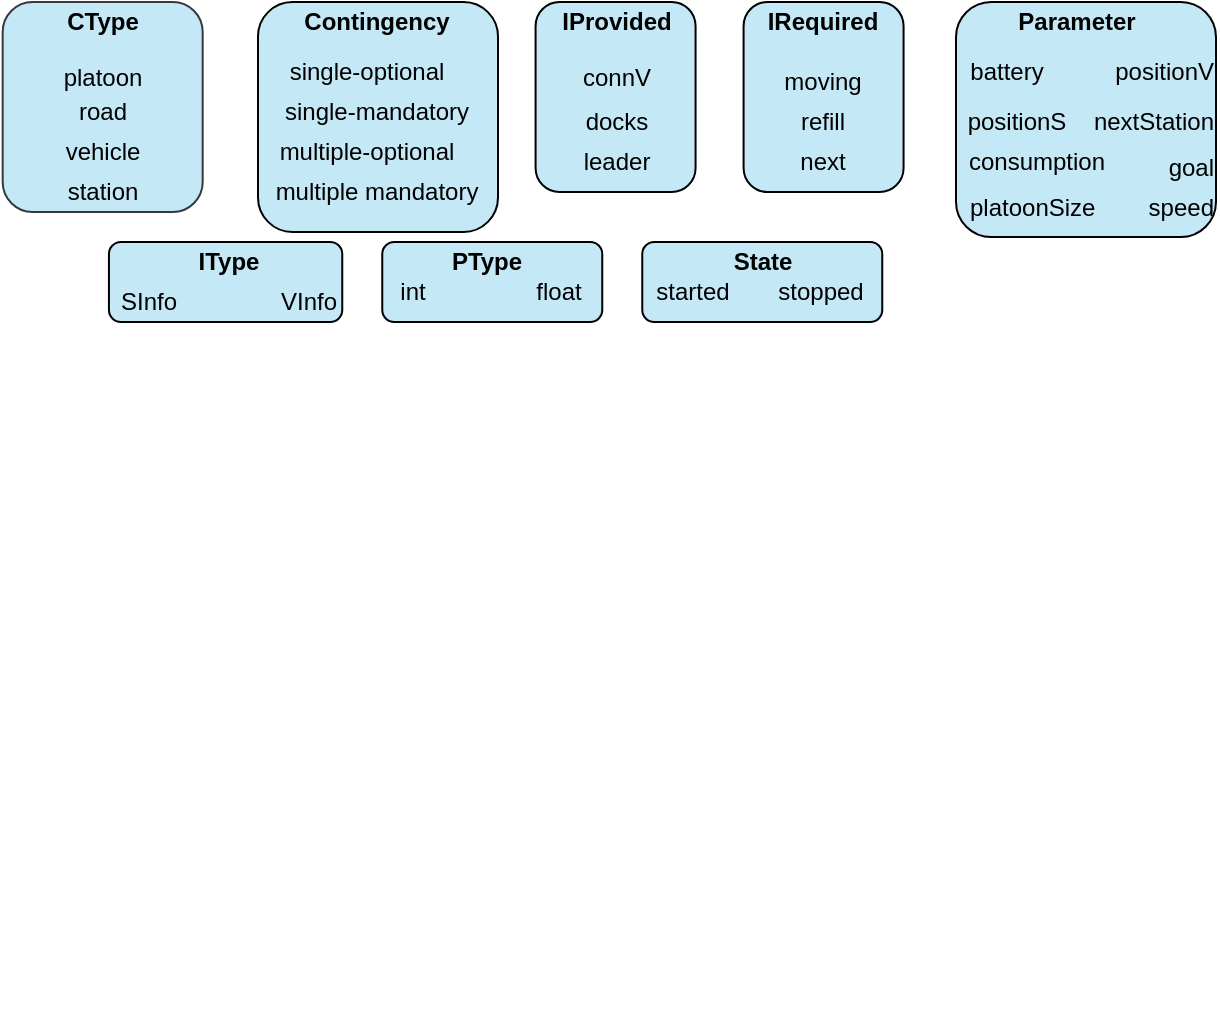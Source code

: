 <mxfile version="14.4.3" type="github">
  <diagram id="3Fb4z0XGUThVQZk8RID5" name="Page-1">
    <mxGraphModel dx="1355" dy="804" grid="1" gridSize="10" guides="1" tooltips="1" connect="1" arrows="1" fold="1" page="1" pageScale="1" pageWidth="827" pageHeight="1169" math="0" shadow="0">
      <root>
        <mxCell id="0" />
        <mxCell id="1" parent="0" />
        <mxCell id="AFIAiBZsqAD6h3aXdUzZ-112" value="" style="rounded=1;whiteSpace=wrap;html=1;fillColor=#C4E8F5;" parent="1" vertex="1">
          <mxGeometry x="223.13" y="160" width="110" height="40" as="geometry" />
        </mxCell>
        <mxCell id="AFIAiBZsqAD6h3aXdUzZ-107" value="" style="rounded=1;whiteSpace=wrap;html=1;fillColor=#C4E8F5;" parent="1" vertex="1">
          <mxGeometry x="86.47" y="160" width="116.66" height="40" as="geometry" />
        </mxCell>
        <mxCell id="AFIAiBZsqAD6h3aXdUzZ-104" value="" style="rounded=1;whiteSpace=wrap;html=1;fillColor=#C4E8F5;" parent="1" vertex="1">
          <mxGeometry x="510" y="40" width="130" height="117.5" as="geometry" />
        </mxCell>
        <mxCell id="AFIAiBZsqAD6h3aXdUzZ-102" value="" style="rounded=1;whiteSpace=wrap;html=1;fillColor=#C4E8F5;" parent="1" vertex="1">
          <mxGeometry x="299.79" y="40" width="80" height="95" as="geometry" />
        </mxCell>
        <mxCell id="AFIAiBZsqAD6h3aXdUzZ-100" value="" style="rounded=1;whiteSpace=wrap;html=1;fillColor=#C4E8F5;" parent="1" vertex="1">
          <mxGeometry x="403.79" y="40" width="80" height="95" as="geometry" />
        </mxCell>
        <mxCell id="AFIAiBZsqAD6h3aXdUzZ-98" value="" style="rounded=1;whiteSpace=wrap;html=1;fillColor=#C4E8F5;" parent="1" vertex="1">
          <mxGeometry x="161" y="40" width="120" height="115" as="geometry" />
        </mxCell>
        <mxCell id="AFIAiBZsqAD6h3aXdUzZ-96" value="" style="rounded=1;whiteSpace=wrap;html=1;strokeColor=#36393d;fillColor=#C4E8F5;" parent="1" vertex="1">
          <mxGeometry x="33.34" y="40" width="100" height="105" as="geometry" />
        </mxCell>
        <mxCell id="AFIAiBZsqAD6h3aXdUzZ-56" value="" style="rounded=0;orthogonalLoop=1;jettySize=auto;html=1;endArrow=halfCircle;endFill=0;endSize=6;strokeWidth=1;" parent="1" edge="1">
          <mxGeometry relative="1" as="geometry">
            <mxPoint x="193.37" y="537" as="sourcePoint" />
            <mxPoint x="193.37" y="537" as="targetPoint" />
          </mxGeometry>
        </mxCell>
        <mxCell id="AFIAiBZsqAD6h3aXdUzZ-77" value="single-optional" style="text;html=1;align=center;verticalAlign=middle;resizable=0;points=[];autosize=1;" parent="1" vertex="1">
          <mxGeometry x="170" y="65" width="90" height="20" as="geometry" />
        </mxCell>
        <mxCell id="AFIAiBZsqAD6h3aXdUzZ-78" value="single-mandatory" style="text;html=1;align=center;verticalAlign=middle;resizable=0;points=[];autosize=1;" parent="1" vertex="1">
          <mxGeometry x="165" y="85" width="110" height="20" as="geometry" />
        </mxCell>
        <mxCell id="AFIAiBZsqAD6h3aXdUzZ-79" value="multiple-optional" style="text;html=1;align=center;verticalAlign=middle;resizable=0;points=[];autosize=1;" parent="1" vertex="1">
          <mxGeometry x="165" y="105" width="100" height="20" as="geometry" />
        </mxCell>
        <mxCell id="AFIAiBZsqAD6h3aXdUzZ-80" value="multiple mandatory" style="text;html=1;align=center;verticalAlign=middle;resizable=0;points=[];autosize=1;" parent="1" vertex="1">
          <mxGeometry x="160" y="125" width="120" height="20" as="geometry" />
        </mxCell>
        <mxCell id="AFIAiBZsqAD6h3aXdUzZ-85" value="VInfo" style="text;html=1;align=center;verticalAlign=middle;resizable=0;points=[];autosize=1;" parent="1" vertex="1">
          <mxGeometry x="166.47" y="180" width="40" height="20" as="geometry" />
        </mxCell>
        <mxCell id="AFIAiBZsqAD6h3aXdUzZ-86" value="SInfo" style="text;html=1;align=center;verticalAlign=middle;resizable=0;points=[];autosize=1;" parent="1" vertex="1">
          <mxGeometry x="86.47" y="180" width="40" height="20" as="geometry" />
        </mxCell>
        <mxCell id="AFIAiBZsqAD6h3aXdUzZ-88" value="int" style="text;html=1;align=center;verticalAlign=middle;resizable=0;points=[];autosize=1;" parent="1" vertex="1">
          <mxGeometry x="223.13" y="175" width="30" height="20" as="geometry" />
        </mxCell>
        <mxCell id="AFIAiBZsqAD6h3aXdUzZ-89" value="float" style="text;html=1;align=center;verticalAlign=middle;resizable=0;points=[];autosize=1;" parent="1" vertex="1">
          <mxGeometry x="291.13" y="175" width="40" height="20" as="geometry" />
        </mxCell>
        <mxCell id="AFIAiBZsqAD6h3aXdUzZ-90" value="battery" style="text;html=1;align=center;verticalAlign=middle;resizable=0;points=[];autosize=1;" parent="1" vertex="1">
          <mxGeometry x="510" y="65" width="50" height="20" as="geometry" />
        </mxCell>
        <mxCell id="AFIAiBZsqAD6h3aXdUzZ-91" value="positionS" style="text;html=1;align=center;verticalAlign=middle;resizable=0;points=[];autosize=1;" parent="1" vertex="1">
          <mxGeometry x="510" y="90" width="60" height="20" as="geometry" />
        </mxCell>
        <mxCell id="AFIAiBZsqAD6h3aXdUzZ-92" value="positionV" style="text;html=1;align=right;verticalAlign=middle;resizable=0;points=[];autosize=1;" parent="1" vertex="1">
          <mxGeometry x="580" y="65" width="60" height="20" as="geometry" />
        </mxCell>
        <mxCell id="AFIAiBZsqAD6h3aXdUzZ-93" value="speed" style="text;html=1;align=right;verticalAlign=middle;resizable=0;points=[];autosize=1;" parent="1" vertex="1">
          <mxGeometry x="590" y="132.5" width="50" height="20" as="geometry" />
        </mxCell>
        <mxCell id="AFIAiBZsqAD6h3aXdUzZ-94" value="goal" style="text;html=1;align=right;verticalAlign=middle;resizable=0;points=[];autosize=1;" parent="1" vertex="1">
          <mxGeometry x="600" y="112.5" width="40" height="20" as="geometry" />
        </mxCell>
        <mxCell id="AFIAiBZsqAD6h3aXdUzZ-95" value="consumption" style="text;html=1;align=center;verticalAlign=middle;resizable=0;points=[];autosize=1;" parent="1" vertex="1">
          <mxGeometry x="510" y="110" width="80" height="20" as="geometry" />
        </mxCell>
        <mxCell id="AFIAiBZsqAD6h3aXdUzZ-97" value="&lt;b&gt;CType&lt;/b&gt;" style="text;html=1;align=center;verticalAlign=middle;resizable=0;points=[];autosize=1;" parent="1" vertex="1">
          <mxGeometry x="58.34" y="40" width="50" height="20" as="geometry" />
        </mxCell>
        <mxCell id="AFIAiBZsqAD6h3aXdUzZ-99" value="&lt;b&gt;Contingency&lt;/b&gt;" style="text;html=1;align=center;verticalAlign=middle;resizable=0;points=[];autosize=1;" parent="1" vertex="1">
          <mxGeometry x="175" y="40" width="90" height="20" as="geometry" />
        </mxCell>
        <mxCell id="AFIAiBZsqAD6h3aXdUzZ-101" value="&lt;b&gt;IRequired&lt;/b&gt;" style="text;html=1;align=center;verticalAlign=middle;resizable=0;points=[];autosize=1;" parent="1" vertex="1">
          <mxGeometry x="407.92" y="40" width="70" height="20" as="geometry" />
        </mxCell>
        <mxCell id="AFIAiBZsqAD6h3aXdUzZ-103" value="&lt;b&gt;IProvided&lt;/b&gt;" style="text;html=1;align=center;verticalAlign=middle;resizable=0;points=[];autosize=1;" parent="1" vertex="1">
          <mxGeometry x="304.79" y="40" width="70" height="20" as="geometry" />
        </mxCell>
        <mxCell id="AFIAiBZsqAD6h3aXdUzZ-105" value="&lt;b&gt;Parameter&lt;/b&gt;" style="text;html=1;align=center;verticalAlign=middle;resizable=0;points=[];autosize=1;" parent="1" vertex="1">
          <mxGeometry x="535" y="40" width="70" height="20" as="geometry" />
        </mxCell>
        <mxCell id="AFIAiBZsqAD6h3aXdUzZ-108" value="&lt;b&gt;IType&lt;/b&gt;" style="text;html=1;align=center;verticalAlign=middle;resizable=0;points=[];autosize=1;" parent="1" vertex="1">
          <mxGeometry x="121.47" y="160" width="50" height="20" as="geometry" />
        </mxCell>
        <mxCell id="AFIAiBZsqAD6h3aXdUzZ-111" value="&lt;b&gt;PType&lt;/b&gt;" style="text;html=1;align=center;verticalAlign=middle;resizable=0;points=[];autosize=1;" parent="1" vertex="1">
          <mxGeometry x="249.79" y="160" width="50" height="20" as="geometry" />
        </mxCell>
        <mxCell id="9FNO6Nep8n9pNZdF5bVJ-1" value="" style="rounded=1;whiteSpace=wrap;html=1;fillColor=#C4E8F5;" parent="1" vertex="1">
          <mxGeometry x="353.13" y="160" width="120" height="40" as="geometry" />
        </mxCell>
        <mxCell id="9FNO6Nep8n9pNZdF5bVJ-2" value="&lt;font style=&quot;font-size: 12px&quot;&gt;&lt;b&gt;State&lt;/b&gt;&lt;/font&gt;" style="text;html=1;align=center;verticalAlign=middle;resizable=0;points=[];autosize=1;" parent="1" vertex="1">
          <mxGeometry x="393.13" y="160" width="40" height="20" as="geometry" />
        </mxCell>
        <mxCell id="9FNO6Nep8n9pNZdF5bVJ-3" value="&lt;div&gt;road&lt;/div&gt;" style="text;html=1;align=center;verticalAlign=middle;resizable=0;points=[];autosize=1;" parent="1" vertex="1">
          <mxGeometry x="63.34" y="85" width="40" height="20" as="geometry" />
        </mxCell>
        <mxCell id="9FNO6Nep8n9pNZdF5bVJ-4" value="vehicle" style="text;html=1;align=center;verticalAlign=middle;resizable=0;points=[];autosize=1;" parent="1" vertex="1">
          <mxGeometry x="58.34" y="105" width="50" height="20" as="geometry" />
        </mxCell>
        <mxCell id="9FNO6Nep8n9pNZdF5bVJ-5" value="&lt;div&gt;platoon&lt;/div&gt;" style="text;html=1;align=center;verticalAlign=middle;resizable=0;points=[];autosize=1;" parent="1" vertex="1">
          <mxGeometry x="58.34" y="67.5" width="50" height="20" as="geometry" />
        </mxCell>
        <mxCell id="9FNO6Nep8n9pNZdF5bVJ-6" value="station" style="text;html=1;align=center;verticalAlign=middle;resizable=0;points=[];autosize=1;" parent="1" vertex="1">
          <mxGeometry x="58.34" y="125" width="50" height="20" as="geometry" />
        </mxCell>
        <mxCell id="9FNO6Nep8n9pNZdF5bVJ-8" value="started" style="text;html=1;align=center;verticalAlign=middle;resizable=0;points=[];autosize=1;" parent="1" vertex="1">
          <mxGeometry x="353.13" y="175" width="50" height="20" as="geometry" />
        </mxCell>
        <mxCell id="9FNO6Nep8n9pNZdF5bVJ-9" value="stopped" style="text;html=1;align=center;verticalAlign=middle;resizable=0;points=[];autosize=1;" parent="1" vertex="1">
          <mxGeometry x="411.88" y="175" width="60" height="20" as="geometry" />
        </mxCell>
        <mxCell id="9FNO6Nep8n9pNZdF5bVJ-11" value="moving" style="text;html=1;align=center;verticalAlign=middle;resizable=0;points=[];autosize=1;" parent="1" vertex="1">
          <mxGeometry x="417.92" y="70" width="50" height="20" as="geometry" />
        </mxCell>
        <mxCell id="9FNO6Nep8n9pNZdF5bVJ-12" value="refill" style="text;html=1;align=center;verticalAlign=middle;resizable=0;points=[];autosize=1;" parent="1" vertex="1">
          <mxGeometry x="422.92" y="90" width="40" height="20" as="geometry" />
        </mxCell>
        <mxCell id="9FNO6Nep8n9pNZdF5bVJ-13" value="&lt;div&gt;next&lt;/div&gt;" style="text;html=1;align=center;verticalAlign=middle;resizable=0;points=[];autosize=1;" parent="1" vertex="1">
          <mxGeometry x="422.92" y="110" width="40" height="20" as="geometry" />
        </mxCell>
        <mxCell id="9FNO6Nep8n9pNZdF5bVJ-14" value="leader" style="text;html=1;align=center;verticalAlign=middle;resizable=0;points=[];autosize=1;" parent="1" vertex="1">
          <mxGeometry x="314.79" y="110" width="50" height="20" as="geometry" />
        </mxCell>
        <mxCell id="9FNO6Nep8n9pNZdF5bVJ-16" value="connV" style="text;html=1;align=center;verticalAlign=middle;resizable=0;points=[];autosize=1;" parent="1" vertex="1">
          <mxGeometry x="314.79" y="67.5" width="50" height="20" as="geometry" />
        </mxCell>
        <mxCell id="9FNO6Nep8n9pNZdF5bVJ-17" value="docks" style="text;html=1;align=center;verticalAlign=middle;resizable=0;points=[];autosize=1;" parent="1" vertex="1">
          <mxGeometry x="314.79" y="90" width="50" height="20" as="geometry" />
        </mxCell>
        <mxCell id="v99sqeJLTehXcncajsBU-1" value="platoonSize" style="text;html=1;align=left;verticalAlign=middle;resizable=0;points=[];autosize=1;" vertex="1" parent="1">
          <mxGeometry x="515" y="132.5" width="80" height="20" as="geometry" />
        </mxCell>
        <mxCell id="v99sqeJLTehXcncajsBU-3" value="nextStation" style="text;html=1;align=right;verticalAlign=middle;resizable=0;points=[];autosize=1;" vertex="1" parent="1">
          <mxGeometry x="560" y="90" width="80" height="20" as="geometry" />
        </mxCell>
      </root>
    </mxGraphModel>
  </diagram>
</mxfile>

